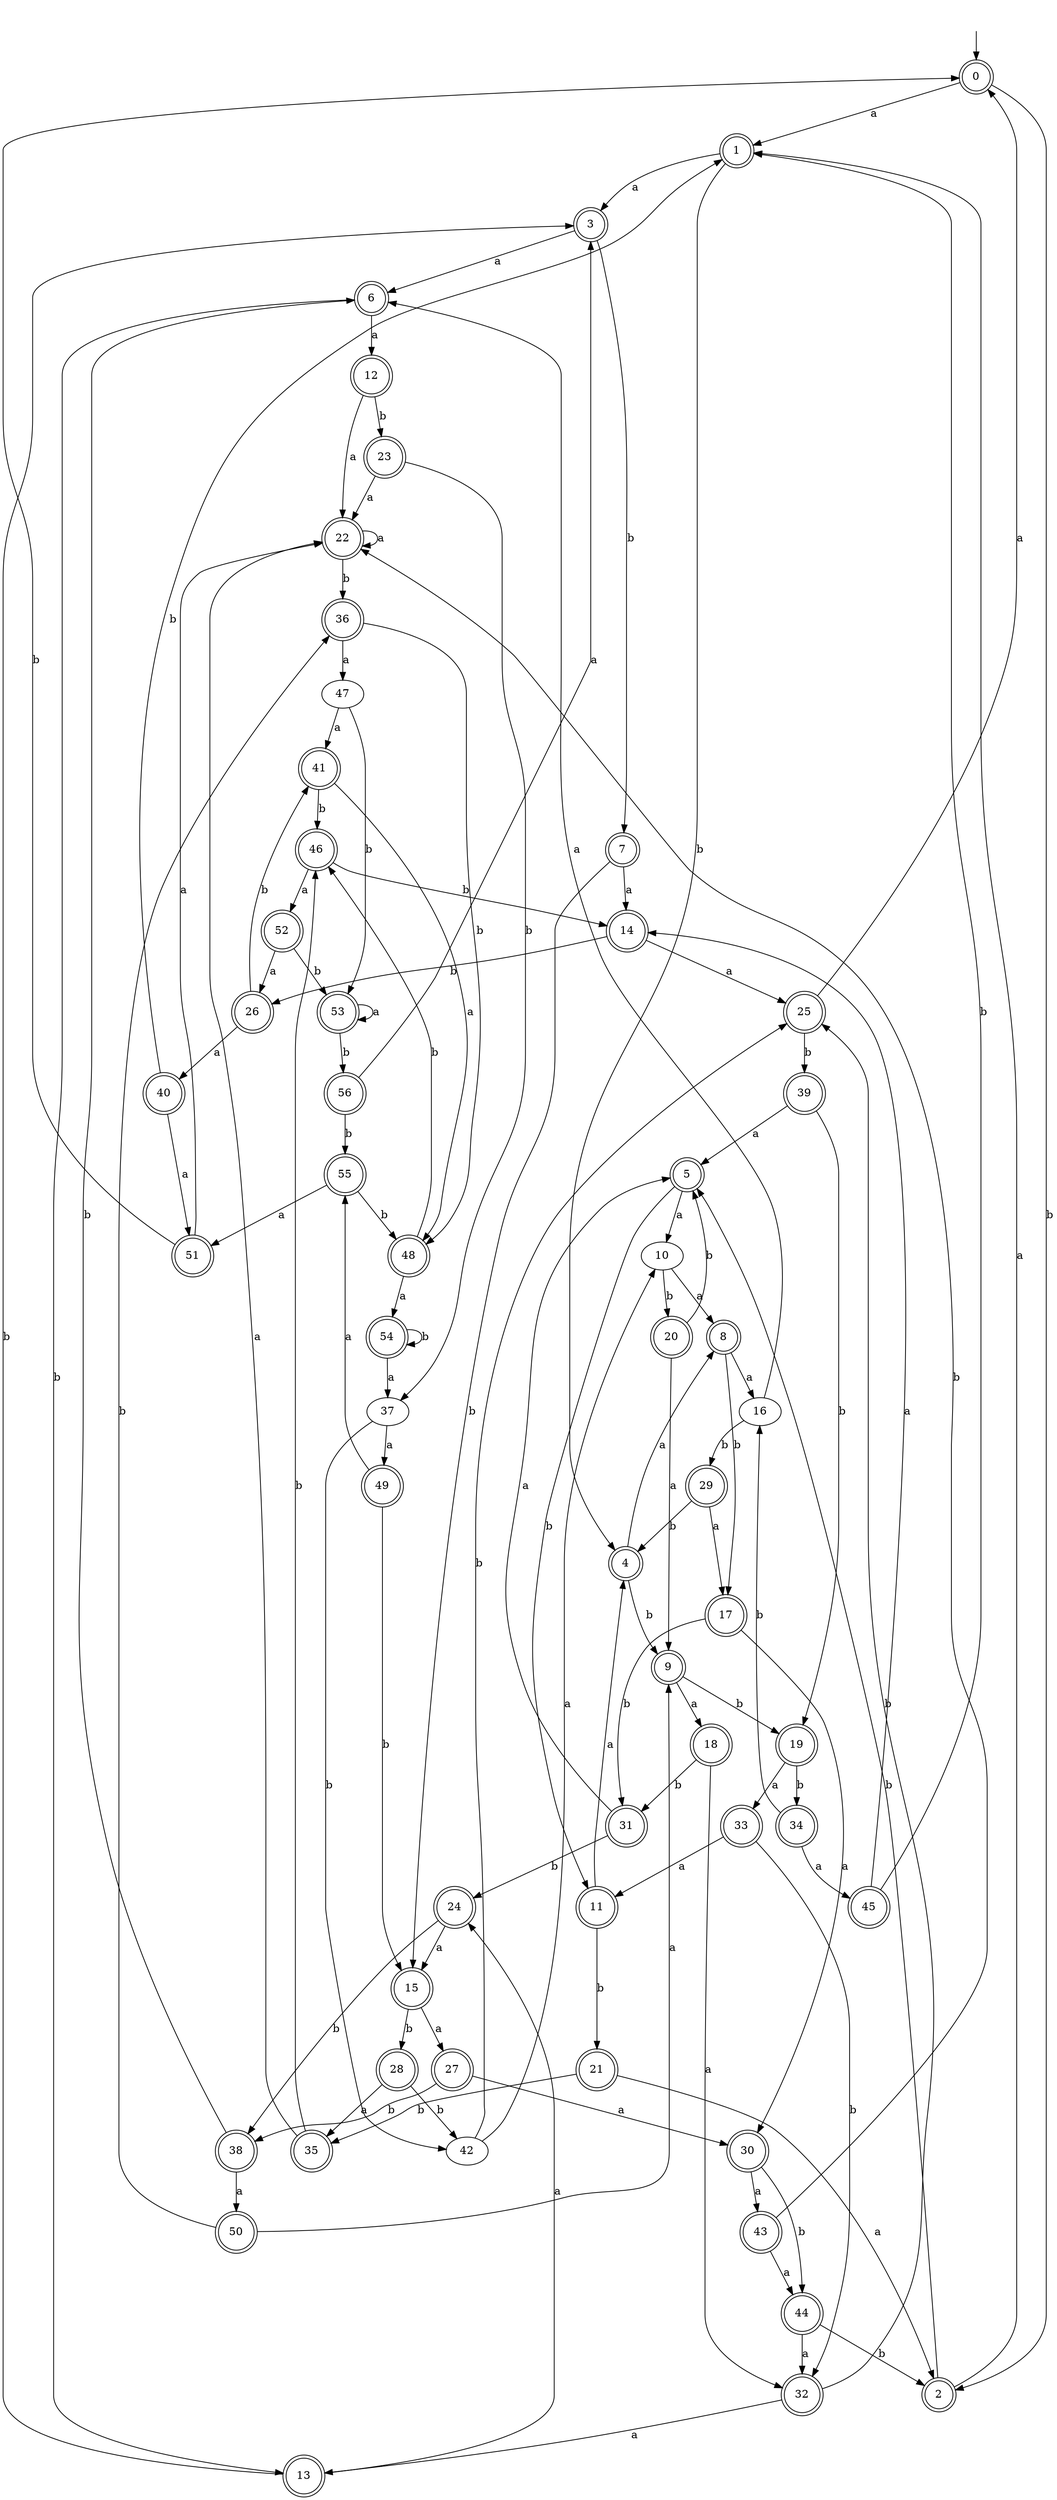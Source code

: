 digraph RandomDFA {
  __start0 [label="", shape=none];
  __start0 -> 0 [label=""];
  0 [shape=circle] [shape=doublecircle]
  0 -> 1 [label="a"]
  0 -> 2 [label="b"]
  1 [shape=doublecircle]
  1 -> 3 [label="a"]
  1 -> 4 [label="b"]
  2 [shape=doublecircle]
  2 -> 1 [label="a"]
  2 -> 5 [label="b"]
  3 [shape=doublecircle]
  3 -> 6 [label="a"]
  3 -> 7 [label="b"]
  4 [shape=doublecircle]
  4 -> 8 [label="a"]
  4 -> 9 [label="b"]
  5 [shape=doublecircle]
  5 -> 10 [label="a"]
  5 -> 11 [label="b"]
  6 [shape=doublecircle]
  6 -> 12 [label="a"]
  6 -> 13 [label="b"]
  7 [shape=doublecircle]
  7 -> 14 [label="a"]
  7 -> 15 [label="b"]
  8 [shape=doublecircle]
  8 -> 16 [label="a"]
  8 -> 17 [label="b"]
  9 [shape=doublecircle]
  9 -> 18 [label="a"]
  9 -> 19 [label="b"]
  10
  10 -> 8 [label="a"]
  10 -> 20 [label="b"]
  11 [shape=doublecircle]
  11 -> 4 [label="a"]
  11 -> 21 [label="b"]
  12 [shape=doublecircle]
  12 -> 22 [label="a"]
  12 -> 23 [label="b"]
  13 [shape=doublecircle]
  13 -> 24 [label="a"]
  13 -> 3 [label="b"]
  14 [shape=doublecircle]
  14 -> 25 [label="a"]
  14 -> 26 [label="b"]
  15 [shape=doublecircle]
  15 -> 27 [label="a"]
  15 -> 28 [label="b"]
  16
  16 -> 6 [label="a"]
  16 -> 29 [label="b"]
  17 [shape=doublecircle]
  17 -> 30 [label="a"]
  17 -> 31 [label="b"]
  18 [shape=doublecircle]
  18 -> 32 [label="a"]
  18 -> 31 [label="b"]
  19 [shape=doublecircle]
  19 -> 33 [label="a"]
  19 -> 34 [label="b"]
  20 [shape=doublecircle]
  20 -> 9 [label="a"]
  20 -> 5 [label="b"]
  21 [shape=doublecircle]
  21 -> 2 [label="a"]
  21 -> 35 [label="b"]
  22 [shape=doublecircle]
  22 -> 22 [label="a"]
  22 -> 36 [label="b"]
  23 [shape=doublecircle]
  23 -> 22 [label="a"]
  23 -> 37 [label="b"]
  24 [shape=doublecircle]
  24 -> 15 [label="a"]
  24 -> 38 [label="b"]
  25 [shape=doublecircle]
  25 -> 0 [label="a"]
  25 -> 39 [label="b"]
  26 [shape=doublecircle]
  26 -> 40 [label="a"]
  26 -> 41 [label="b"]
  27 [shape=doublecircle]
  27 -> 30 [label="a"]
  27 -> 38 [label="b"]
  28 [shape=doublecircle]
  28 -> 35 [label="a"]
  28 -> 42 [label="b"]
  29 [shape=doublecircle]
  29 -> 17 [label="a"]
  29 -> 4 [label="b"]
  30 [shape=doublecircle]
  30 -> 43 [label="a"]
  30 -> 44 [label="b"]
  31 [shape=doublecircle]
  31 -> 5 [label="a"]
  31 -> 24 [label="b"]
  32 [shape=doublecircle]
  32 -> 13 [label="a"]
  32 -> 25 [label="b"]
  33 [shape=doublecircle]
  33 -> 11 [label="a"]
  33 -> 32 [label="b"]
  34 [shape=doublecircle]
  34 -> 45 [label="a"]
  34 -> 16 [label="b"]
  35 [shape=doublecircle]
  35 -> 22 [label="a"]
  35 -> 46 [label="b"]
  36 [shape=doublecircle]
  36 -> 47 [label="a"]
  36 -> 48 [label="b"]
  37
  37 -> 49 [label="a"]
  37 -> 42 [label="b"]
  38 [shape=doublecircle]
  38 -> 50 [label="a"]
  38 -> 6 [label="b"]
  39 [shape=doublecircle]
  39 -> 5 [label="a"]
  39 -> 19 [label="b"]
  40 [shape=doublecircle]
  40 -> 51 [label="a"]
  40 -> 1 [label="b"]
  41 [shape=doublecircle]
  41 -> 48 [label="a"]
  41 -> 46 [label="b"]
  42
  42 -> 10 [label="a"]
  42 -> 25 [label="b"]
  43 [shape=doublecircle]
  43 -> 44 [label="a"]
  43 -> 22 [label="b"]
  44 [shape=doublecircle]
  44 -> 32 [label="a"]
  44 -> 2 [label="b"]
  45 [shape=doublecircle]
  45 -> 14 [label="a"]
  45 -> 1 [label="b"]
  46 [shape=doublecircle]
  46 -> 52 [label="a"]
  46 -> 14 [label="b"]
  47
  47 -> 41 [label="a"]
  47 -> 53 [label="b"]
  48 [shape=doublecircle]
  48 -> 54 [label="a"]
  48 -> 46 [label="b"]
  49 [shape=doublecircle]
  49 -> 55 [label="a"]
  49 -> 15 [label="b"]
  50 [shape=doublecircle]
  50 -> 9 [label="a"]
  50 -> 36 [label="b"]
  51 [shape=doublecircle]
  51 -> 22 [label="a"]
  51 -> 0 [label="b"]
  52 [shape=doublecircle]
  52 -> 26 [label="a"]
  52 -> 53 [label="b"]
  53 [shape=doublecircle]
  53 -> 53 [label="a"]
  53 -> 56 [label="b"]
  54 [shape=doublecircle]
  54 -> 37 [label="a"]
  54 -> 54 [label="b"]
  55 [shape=doublecircle]
  55 -> 51 [label="a"]
  55 -> 48 [label="b"]
  56 [shape=doublecircle]
  56 -> 3 [label="a"]
  56 -> 55 [label="b"]
}
